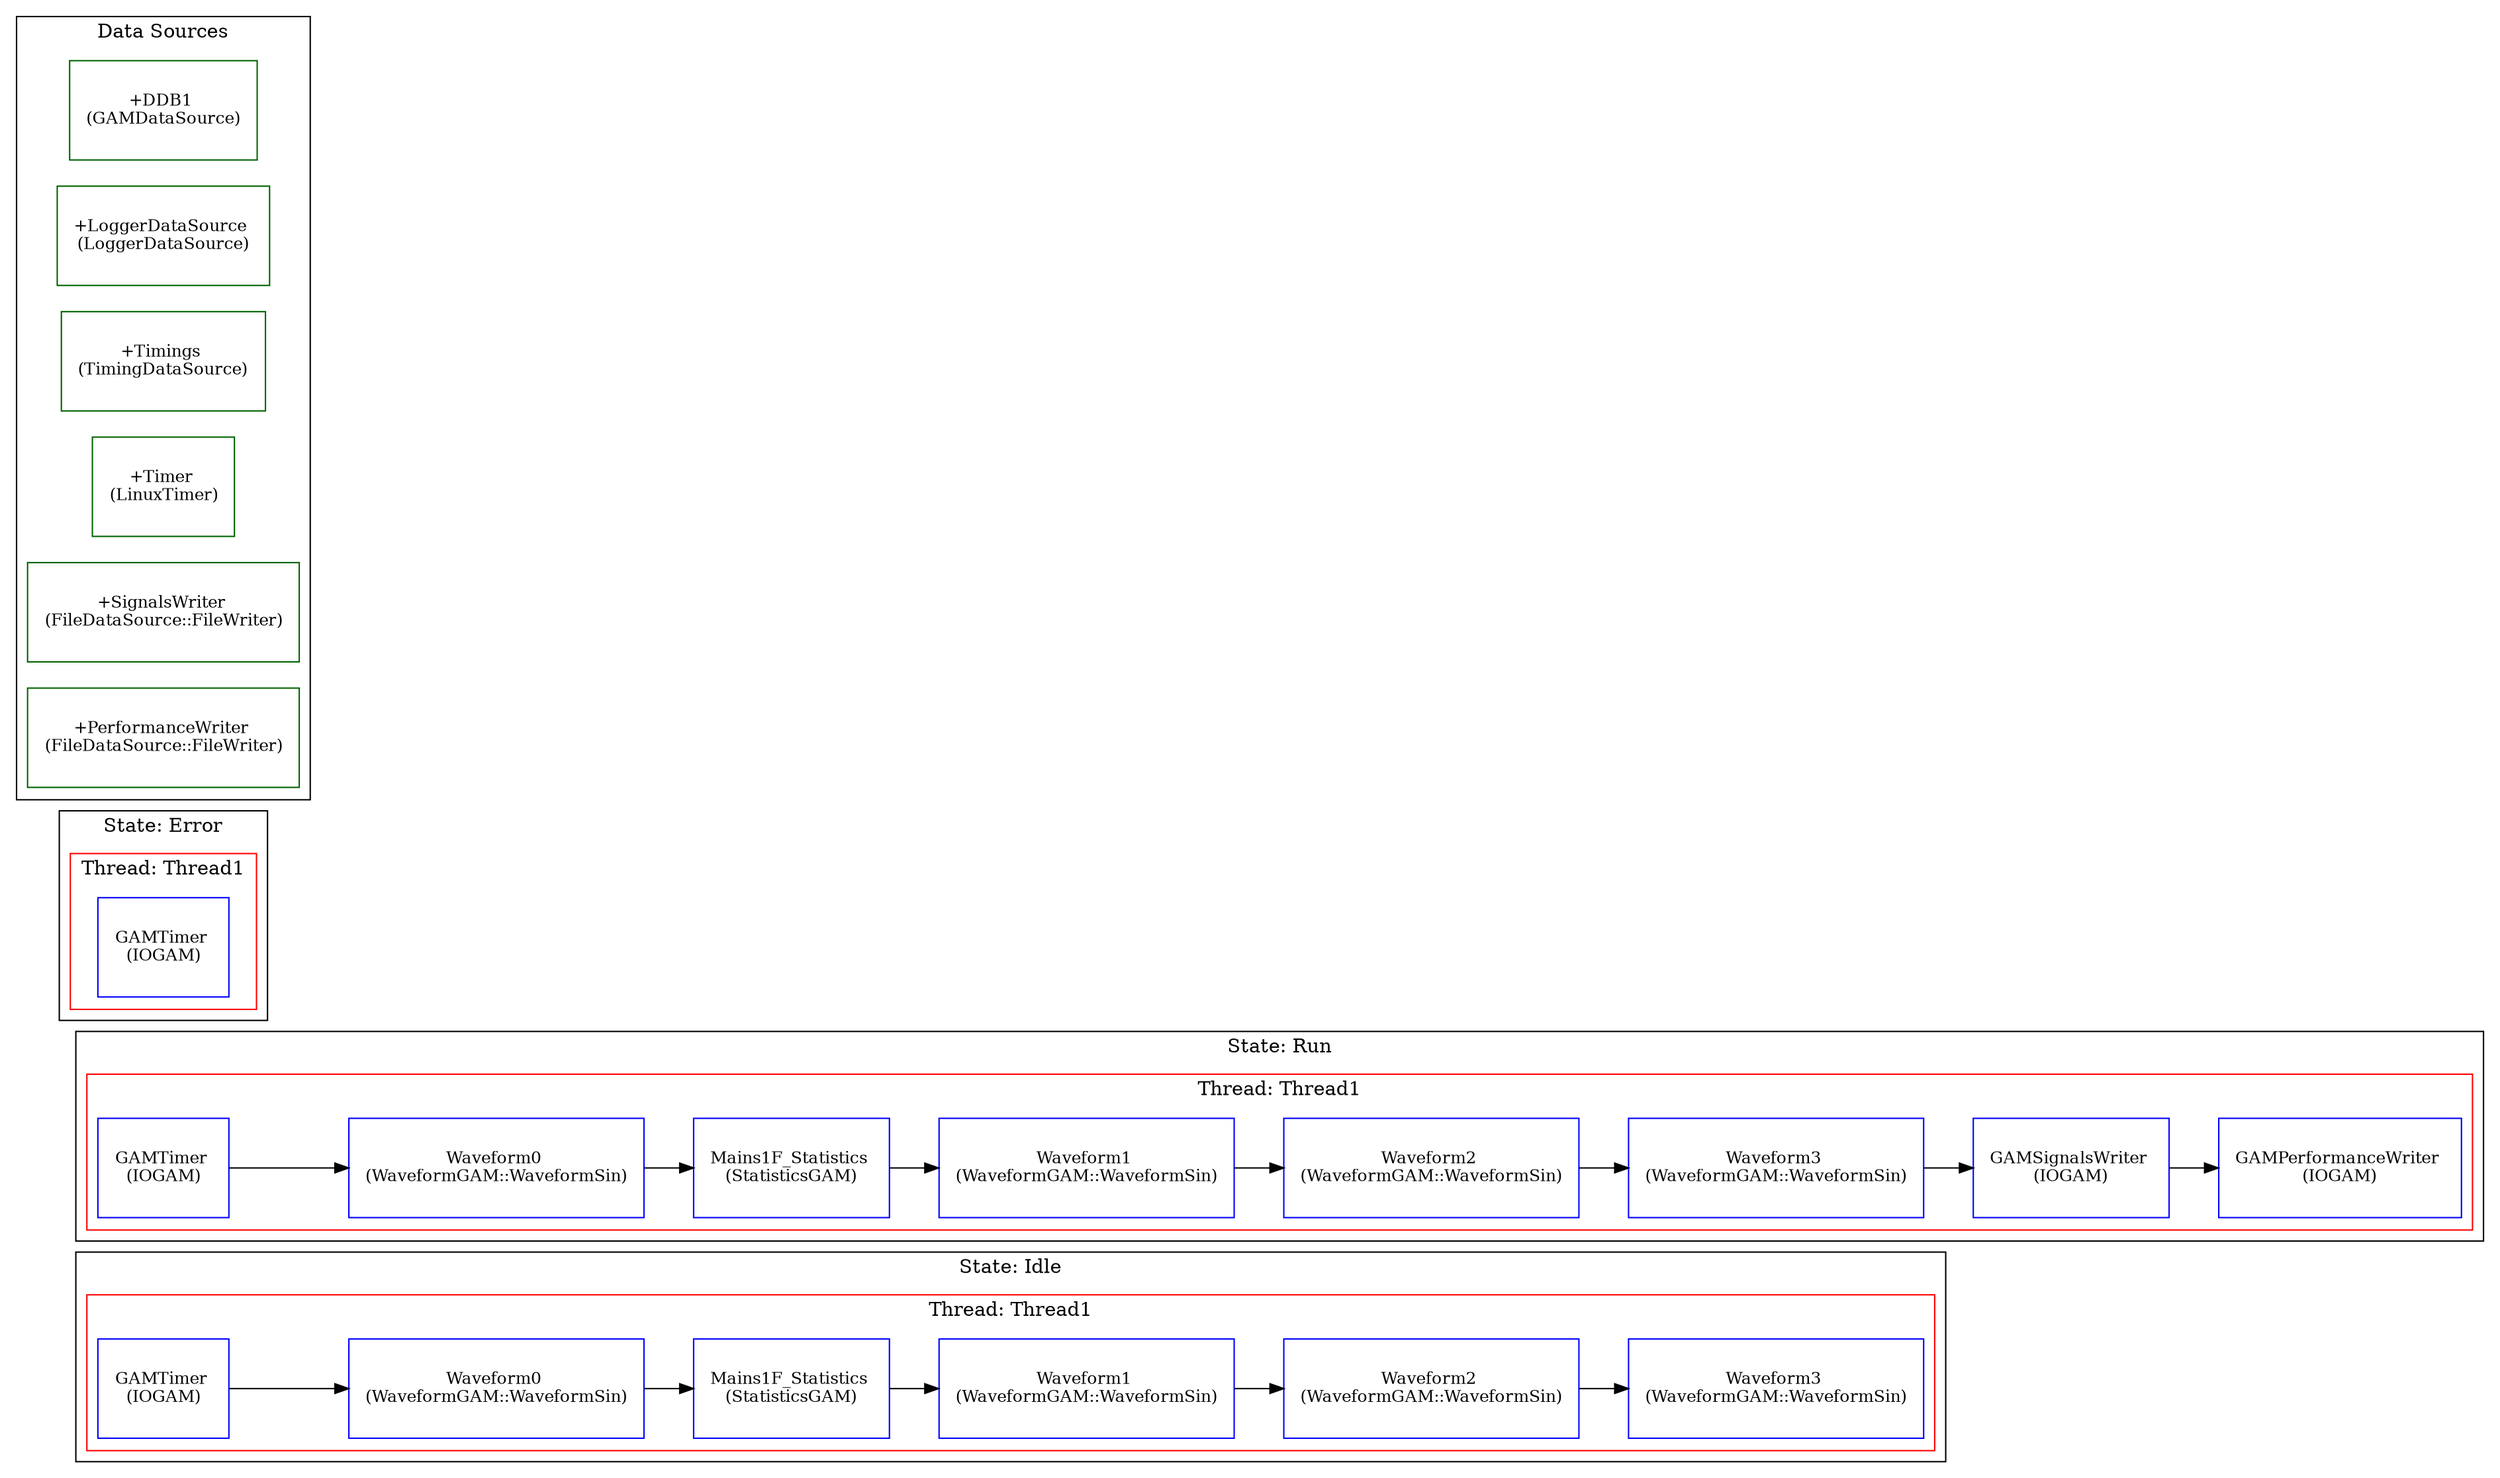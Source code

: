 digraph G {
rankdir=LR
concentrate=true
"Idle.Thread1.GAMTimer" [shape=record, style=filled, fillcolor=white, color=blue,label=<<TABLE border="0" cellborder="0"><TR><TD width="60" height="60"><font point-size="12">GAMTimer <BR/>(IOGAM)</font></TD></TR></TABLE>>]
"Idle.Thread1.Waveform0" [shape=record, style=filled, fillcolor=white, color=blue,label=<<TABLE border="0" cellborder="0"><TR><TD width="60" height="60"><font point-size="12">Waveform0 <BR/>(WaveformGAM::WaveformSin)</font></TD></TR></TABLE>>]
"Idle.Thread1.Mains1F_Statistics" [shape=record, style=filled, fillcolor=white, color=blue,label=<<TABLE border="0" cellborder="0"><TR><TD width="60" height="60"><font point-size="12">Mains1F_Statistics <BR/>(StatisticsGAM)</font></TD></TR></TABLE>>]
"Idle.Thread1.Waveform1" [shape=record, style=filled, fillcolor=white, color=blue,label=<<TABLE border="0" cellborder="0"><TR><TD width="60" height="60"><font point-size="12">Waveform1 <BR/>(WaveformGAM::WaveformSin)</font></TD></TR></TABLE>>]
"Idle.Thread1.Waveform2" [shape=record, style=filled, fillcolor=white, color=blue,label=<<TABLE border="0" cellborder="0"><TR><TD width="60" height="60"><font point-size="12">Waveform2 <BR/>(WaveformGAM::WaveformSin)</font></TD></TR></TABLE>>]
"Idle.Thread1.Waveform3" [shape=record, style=filled, fillcolor=white, color=blue,label=<<TABLE border="0" cellborder="0"><TR><TD width="60" height="60"><font point-size="12">Waveform3 <BR/>(WaveformGAM::WaveformSin)</font></TD></TR></TABLE>>]
"Run.Thread1.GAMTimer" [shape=record, style=filled, fillcolor=white, color=blue,label=<<TABLE border="0" cellborder="0"><TR><TD width="60" height="60"><font point-size="12">GAMTimer <BR/>(IOGAM)</font></TD></TR></TABLE>>]
"Run.Thread1.Waveform0" [shape=record, style=filled, fillcolor=white, color=blue,label=<<TABLE border="0" cellborder="0"><TR><TD width="60" height="60"><font point-size="12">Waveform0 <BR/>(WaveformGAM::WaveformSin)</font></TD></TR></TABLE>>]
"Run.Thread1.Mains1F_Statistics" [shape=record, style=filled, fillcolor=white, color=blue,label=<<TABLE border="0" cellborder="0"><TR><TD width="60" height="60"><font point-size="12">Mains1F_Statistics <BR/>(StatisticsGAM)</font></TD></TR></TABLE>>]
"Run.Thread1.Waveform1" [shape=record, style=filled, fillcolor=white, color=blue,label=<<TABLE border="0" cellborder="0"><TR><TD width="60" height="60"><font point-size="12">Waveform1 <BR/>(WaveformGAM::WaveformSin)</font></TD></TR></TABLE>>]
"Run.Thread1.Waveform2" [shape=record, style=filled, fillcolor=white, color=blue,label=<<TABLE border="0" cellborder="0"><TR><TD width="60" height="60"><font point-size="12">Waveform2 <BR/>(WaveformGAM::WaveformSin)</font></TD></TR></TABLE>>]
"Run.Thread1.Waveform3" [shape=record, style=filled, fillcolor=white, color=blue,label=<<TABLE border="0" cellborder="0"><TR><TD width="60" height="60"><font point-size="12">Waveform3 <BR/>(WaveformGAM::WaveformSin)</font></TD></TR></TABLE>>]
"Run.Thread1.GAMSignalsWriter" [shape=record, style=filled, fillcolor=white, color=blue,label=<<TABLE border="0" cellborder="0"><TR><TD width="60" height="60"><font point-size="12">GAMSignalsWriter <BR/>(IOGAM)</font></TD></TR></TABLE>>]
"Run.Thread1.GAMPerformanceWriter" [shape=record, style=filled, fillcolor=white, color=blue,label=<<TABLE border="0" cellborder="0"><TR><TD width="60" height="60"><font point-size="12">GAMPerformanceWriter <BR/>(IOGAM)</font></TD></TR></TABLE>>]
"Error.Thread1.GAMTimer" [shape=record, style=filled, fillcolor=white, color=blue,label=<<TABLE border="0" cellborder="0"><TR><TD width="60" height="60"><font point-size="12">GAMTimer <BR/>(IOGAM)</font></TD></TR></TABLE>>]
subgraph cluster_Idle {
label = "State: Idle"
subgraph cluster_Idle_Thread1 {
label = "Thread: Thread1"
color= "red"
"Idle.Thread1.GAMTimer"->"Idle.Thread1.Waveform0"->"Idle.Thread1.Mains1F_Statistics"->"Idle.Thread1.Waveform1"->"Idle.Thread1.Waveform2"->"Idle.Thread1.Waveform3"
}
}
subgraph cluster_Run {
label = "State: Run"
subgraph cluster_Run_Thread1 {
label = "Thread: Thread1"
color= "red"
"Run.Thread1.GAMTimer"->"Run.Thread1.Waveform0"->"Run.Thread1.Mains1F_Statistics"->"Run.Thread1.Waveform1"->"Run.Thread1.Waveform2"->"Run.Thread1.Waveform3"->"Run.Thread1.GAMSignalsWriter"->"Run.Thread1.GAMPerformanceWriter"
}
}
subgraph cluster_Error {
label = "State: Error"
subgraph cluster_Error_Thread1 {
label = "Thread: Thread1"
color= "red"
"Error.Thread1.GAMTimer"
}
}
subgraph cluster_DataSources {
label = "Data Sources"
"+DDB1" [shape=record, style=filled, fillcolor=white, color=darkgreen,label=<<TABLE border="0" cellborder="0"><TR><TD width="60" height="60"><font point-size="12">+DDB1 <BR/>(GAMDataSource)</font></TD></TR></TABLE>>]
"+LoggerDataSource" [shape=record, style=filled, fillcolor=white, color=darkgreen,label=<<TABLE border="0" cellborder="0"><TR><TD width="60" height="60"><font point-size="12">+LoggerDataSource <BR/>(LoggerDataSource)</font></TD></TR></TABLE>>]
"+Timings" [shape=record, style=filled, fillcolor=white, color=darkgreen,label=<<TABLE border="0" cellborder="0"><TR><TD width="60" height="60"><font point-size="12">+Timings <BR/>(TimingDataSource)</font></TD></TR></TABLE>>]
"+Timer" [shape=record, style=filled, fillcolor=white, color=darkgreen,label=<<TABLE border="0" cellborder="0"><TR><TD width="60" height="60"><font point-size="12">+Timer <BR/>(LinuxTimer)</font></TD></TR></TABLE>>]
"+SignalsWriter" [shape=record, style=filled, fillcolor=white, color=darkgreen,label=<<TABLE border="0" cellborder="0"><TR><TD width="60" height="60"><font point-size="12">+SignalsWriter <BR/>(FileDataSource::FileWriter)</font></TD></TR></TABLE>>]
"+PerformanceWriter" [shape=record, style=filled, fillcolor=white, color=darkgreen,label=<<TABLE border="0" cellborder="0"><TR><TD width="60" height="60"><font point-size="12">+PerformanceWriter <BR/>(FileDataSource::FileWriter)</font></TD></TR></TABLE>>]
}
}
